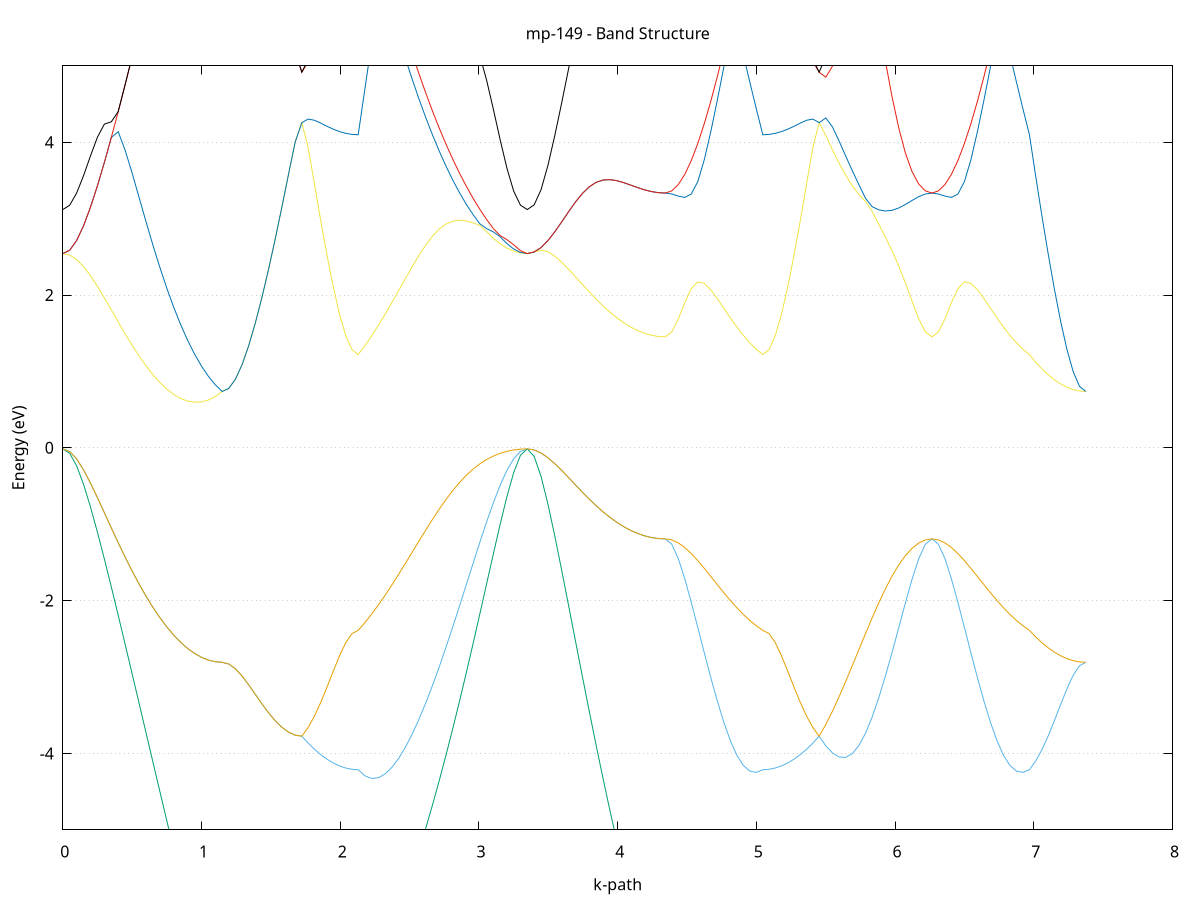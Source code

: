 set title 'mp-149 - Band Structure'
set xlabel 'k-path'
set ylabel 'Energy (eV)'
set grid y
set yrange [-5:5]
set terminal png size 800,600
set output 'mp-149_bands_gnuplot.png'
plot '-' using 1:2 with lines notitle, '-' using 1:2 with lines notitle, '-' using 1:2 with lines notitle, '-' using 1:2 with lines notitle, '-' using 1:2 with lines notitle, '-' using 1:2 with lines notitle, '-' using 1:2 with lines notitle, '-' using 1:2 with lines notitle, '-' using 1:2 with lines notitle, '-' using 1:2 with lines notitle, '-' using 1:2 with lines notitle, '-' using 1:2 with lines notitle
0.000000 -11.828198
0.049952 -11.819998
0.099903 -11.795698
0.149855 -11.755098
0.199807 -11.698298
0.249758 -11.625398
0.299710 -11.536398
0.349662 -11.431498
0.399613 -11.310698
0.449565 -11.174298
0.499517 -11.022298
0.549468 -10.854998
0.599420 -10.672598
0.649372 -10.475198
0.699323 -10.263298
0.749275 -10.036998
0.799227 -9.796698
0.849178 -9.542798
0.899130 -9.275698
0.949082 -8.995798
0.999033 -8.703698
1.048985 -8.399998
1.098937 -8.085098
1.148888 -7.759898
1.148888 -7.759898
1.196759 -7.757498
1.244629 -7.750398
1.292499 -7.738898
1.340370 -7.723798
1.388240 -7.705798
1.436110 -7.686098
1.483981 -7.665998
1.531851 -7.646698
1.579721 -7.629798
1.627592 -7.616598
1.675462 -7.608198
1.723333 -7.605298
1.723333 -7.605298
1.768465 -7.724298
1.813598 -7.829498
1.858730 -7.920898
1.903863 -7.998298
1.948995 -8.061798
1.994128 -8.111198
2.039261 -8.146498
2.084393 -8.167698
2.129526 -8.174698
2.129526 -8.174698
2.178269 -8.319198
2.227012 -8.487098
2.275755 -8.674898
2.324499 -8.877898
2.373242 -9.091398
2.421985 -9.310798
2.470728 -9.532098
2.519472 -9.751798
2.568215 -9.967198
2.616958 -10.175998
2.665701 -10.376398
2.714444 -10.566998
2.763188 -10.746598
2.811931 -10.914298
2.860674 -11.069198
2.909417 -11.210898
2.958160 -11.338698
3.006904 -11.452298
3.055647 -11.551298
3.104390 -11.635498
3.153133 -11.704698
3.201876 -11.758598
3.250620 -11.797198
3.299363 -11.820398
3.348106 -11.828198
3.348106 -11.828198
3.397854 -11.820098
3.447603 -11.795998
3.497351 -11.755698
3.547099 -11.699598
3.596848 -11.627698
3.646596 -11.540298
3.696344 -11.437598
3.746093 -11.320198
3.795841 -11.188498
3.845589 -11.043298
3.895338 -10.885698
3.945086 -10.716898
3.994834 -10.538998
4.044583 -10.354898
4.094331 -10.168898
4.144079 -9.987198
4.193827 -9.819398
4.243576 -9.679198
4.293324 -9.583798
4.343072 -9.549598
4.343072 -9.549598
4.389976 -9.542398
4.436879 -9.520898
4.483782 -9.485098
4.530685 -9.435098
4.577588 -9.370998
4.624491 -9.293098
4.671395 -9.201598
4.718298 -9.096898
4.765201 -8.979698
4.812104 -8.850898
4.859007 -8.712098
4.905911 -8.565898
4.952814 -8.417798
4.999717 -8.278998
5.046620 -8.174698
5.046620 -8.174698
5.091753 -8.167698
5.136885 -8.146498
5.182018 -8.111198
5.227150 -8.061798
5.272283 -7.998298
5.317416 -7.920898
5.362548 -7.829498
5.407681 -7.724298
5.452813 -7.605298
5.452813 -7.605298
5.500601 -7.794798
5.548388 -7.983698
5.596176 -8.168398
5.643963 -8.346198
5.691751 -8.515298
5.739538 -8.674198
5.787326 -8.821698
5.835113 -8.956898
5.882900 -9.079298
5.930688 -9.188198
5.978475 -9.283298
6.026263 -9.364198
6.074050 -9.430698
6.121838 -9.482698
6.169625 -9.519798
6.217413 -9.542198
6.265200 -9.549598
6.265200 -9.549598
6.312103 -9.542398
6.359006 -9.520898
6.405910 -9.485098
6.452813 -9.435098
6.499716 -9.370998
6.546619 -9.293098
6.593522 -9.201598
6.640425 -9.096898
6.687329 -8.979698
6.734232 -8.850898
6.781135 -8.712098
6.828038 -8.565898
6.874941 -8.417798
6.921844 -8.278998
6.968748 -8.174698
6.968748 -8.174698
7.013880 -8.063398
7.059013 -7.973698
7.104145 -7.904098
7.149278 -7.851898
7.194411 -7.814398
7.239543 -7.788598
7.284676 -7.771998
7.329808 -7.762798
7.374941 -7.759898
e
0.000000 -0.013698
0.049952 -0.072398
0.099903 -0.236498
0.149855 -0.479298
0.199807 -0.774898
0.249758 -1.104298
0.299710 -1.455198
0.349662 -1.819698
0.399613 -2.193098
0.449565 -2.572198
0.499517 -2.954798
0.549468 -3.339398
0.599420 -3.724898
0.649372 -4.110298
0.699323 -4.494598
0.749275 -4.876998
0.799227 -5.256598
0.849178 -5.632498
0.899130 -6.003798
0.949082 -6.369598
0.999033 -6.728898
1.048985 -7.080998
1.098937 -7.424898
1.148888 -7.759898
1.148888 -7.759898
1.196759 -7.757498
1.244629 -7.750398
1.292499 -7.738898
1.340370 -7.723798
1.388240 -7.705798
1.436110 -7.686098
1.483981 -7.665898
1.531851 -7.646698
1.579721 -7.629798
1.627592 -7.616598
1.675462 -7.608198
1.723333 -7.605298
1.723333 -7.605298
1.768465 -7.490598
1.813598 -7.398098
1.858730 -7.326198
1.903863 -7.272398
1.948995 -7.233698
1.994128 -7.207098
2.039261 -7.189998
2.084393 -7.180598
2.129526 -7.177498
2.129526 -7.177498
2.178269 -7.029998
2.227012 -6.865898
2.275755 -6.685598
2.324499 -6.488998
2.373242 -6.276298
2.421985 -6.047598
2.470728 -5.803198
2.519472 -5.543098
2.568215 -5.267698
2.616958 -4.977198
2.665701 -4.671798
2.714444 -4.352098
2.763188 -4.018498
2.811931 -3.671498
2.860674 -3.311998
2.909417 -2.941098
2.958160 -2.560198
3.006904 -2.171498
3.055647 -1.777998
3.104390 -1.384798
3.153133 -1.000098
3.201876 -0.638098
3.250620 -0.323598
3.299363 -0.097998
3.348106 -0.013698
3.348106 -0.013698
3.397854 -0.111498
3.447603 -0.372498
3.497351 -0.735998
3.547099 -1.155798
3.596848 -1.604498
3.646596 -2.066398
3.696344 -2.532098
3.746093 -2.995698
3.795841 -3.452698
3.845589 -3.899898
3.895338 -4.334498
3.945086 -4.753598
3.994834 -5.154298
4.044583 -5.532698
4.094331 -5.884198
4.144079 -6.201798
4.193827 -6.475598
4.243576 -6.691698
4.293324 -6.832798
4.343072 -6.882098
4.343072 -6.882098
4.389976 -6.878498
4.436879 -6.867898
4.483782 -6.850798
4.530685 -6.828398
4.577588 -6.802198
4.624491 -6.774698
4.671395 -6.749298
4.718298 -6.730598
4.765201 -6.724698
4.812104 -6.738898
4.859007 -6.780498
4.905911 -6.853898
4.952814 -6.956898
4.999717 -7.075398
5.046620 -7.177498
5.046620 -7.177498
5.091753 -7.180598
5.136885 -7.189998
5.182018 -7.207098
5.227150 -7.233698
5.272283 -7.272398
5.317416 -7.326198
5.362548 -7.398098
5.407681 -7.490598
5.452813 -7.605298
5.452813 -7.605298
5.500601 -7.419698
5.548388 -7.243798
5.596176 -7.084698
5.643963 -6.949598
5.691751 -6.844798
5.739538 -6.773098
5.787326 -6.733098
5.835113 -6.719698
5.882900 -6.726098
5.930688 -6.745198
5.978475 -6.771298
6.026263 -6.799498
6.074050 -6.826498
6.121838 -6.849698
6.169625 -6.867398
6.217413 -6.878398
6.265200 -6.882098
6.265200 -6.882098
6.312103 -6.878498
6.359006 -6.867898
6.405910 -6.850798
6.452813 -6.828398
6.499716 -6.802198
6.546619 -6.774698
6.593522 -6.749298
6.640425 -6.730598
6.687329 -6.724698
6.734232 -6.738898
6.781135 -6.780498
6.828038 -6.853898
6.874941 -6.956898
6.921844 -7.075398
6.968748 -7.177498
6.968748 -7.177498
7.013880 -7.299498
7.059013 -7.407198
7.104145 -7.500598
7.149278 -7.579798
7.194411 -7.644598
7.239543 -7.694998
7.284676 -7.730998
7.329808 -7.752698
7.374941 -7.759898
e
0.000000 -0.013698
0.049952 -0.048298
0.099903 -0.145298
0.149855 -0.288898
0.199807 -0.462398
0.249758 -0.652498
0.299710 -0.849798
0.349662 -1.047998
0.399613 -1.242798
0.449565 -1.431298
0.499517 -1.611298
0.549468 -1.781298
0.599420 -1.940298
0.649372 -2.087298
0.699323 -2.221798
0.749275 -2.343098
0.799227 -2.450998
0.849178 -2.544998
0.899130 -2.624898
0.949082 -2.690498
0.999033 -2.741698
1.048985 -2.778398
1.098937 -2.800398
1.148888 -2.807798
1.148888 -2.807798
1.196759 -2.829998
1.244629 -2.893098
1.292499 -2.987998
1.340370 -3.103298
1.388240 -3.228098
1.436110 -3.352798
1.483981 -3.469998
1.531851 -3.573498
1.579721 -3.658898
1.627592 -3.722298
1.675462 -3.761498
1.723333 -3.774698
1.723333 -3.774698
1.768465 -3.864198
1.813598 -3.944398
1.858730 -4.014798
1.903863 -4.075098
1.948995 -4.124798
1.994128 -4.163698
2.039261 -4.191598
2.084393 -4.208398
2.129526 -4.214098
2.129526 -4.214098
2.178269 -4.293798
2.227012 -4.327898
2.275755 -4.318198
2.324499 -4.268198
2.373242 -4.181898
2.421985 -4.063498
2.470728 -3.916698
2.519472 -3.744998
2.568215 -3.551298
2.616958 -3.338298
2.665701 -3.108498
2.714444 -2.863998
2.763188 -2.607298
2.811931 -2.340698
2.860674 -2.066898
2.909417 -1.788798
2.958160 -1.509998
3.006904 -1.234798
3.055647 -0.968498
3.104390 -0.717398
3.153133 -0.489598
3.201876 -0.294698
3.250620 -0.143498
3.299363 -0.046998
3.348106 -0.013698
3.348106 -0.013698
3.397854 -0.027598
3.447603 -0.067598
3.497351 -0.129398
3.547099 -0.207498
3.596848 -0.296098
3.646596 -0.390398
3.696344 -0.486398
3.746093 -0.581198
3.795841 -0.672598
3.845589 -0.758698
3.895338 -0.838598
3.945086 -0.911298
3.994834 -0.976298
4.044583 -1.033098
4.094331 -1.081498
4.144079 -1.121198
4.193827 -1.152198
4.243576 -1.174398
4.293324 -1.187698
4.343072 -1.192098
4.343072 -1.192098
4.389976 -1.260998
4.436879 -1.447998
4.483782 -1.713198
4.530685 -2.021798
4.577588 -2.350098
4.624491 -2.682198
4.671395 -3.006398
4.718298 -3.312798
4.765201 -3.591198
4.812104 -3.831298
4.859007 -4.022798
4.905911 -4.157498
4.952814 -4.231998
4.999717 -4.248498
5.046620 -4.214098
5.046620 -4.214098
5.091753 -4.208398
5.136885 -4.191598
5.182018 -4.163698
5.227150 -4.124798
5.272283 -4.075098
5.317416 -4.014798
5.362548 -3.944398
5.407681 -3.864198
5.452813 -3.774698
5.452813 -3.774698
5.500601 -3.901098
5.548388 -3.994698
5.596176 -4.047698
5.643963 -4.052498
5.691751 -4.002898
5.739538 -3.896198
5.787326 -3.734198
5.835113 -3.522798
5.882900 -3.270198
5.930688 -2.985398
5.978475 -2.677498
6.026263 -2.356198
6.074050 -2.033098
6.121838 -1.724598
6.169625 -1.455498
6.217413 -1.263398
6.265200 -1.192098
6.265200 -1.192098
6.312103 -1.260998
6.359006 -1.447998
6.405910 -1.713198
6.452813 -2.021798
6.499716 -2.350098
6.546619 -2.682198
6.593522 -3.006398
6.640425 -3.312798
6.687329 -3.591198
6.734232 -3.831298
6.781135 -4.022798
6.828038 -4.157498
6.874941 -4.231998
6.921844 -4.248498
6.968748 -4.214098
6.968748 -4.214098
7.013880 -4.099998
7.059013 -3.950098
7.104145 -3.770098
7.149278 -3.568398
7.194411 -3.356898
7.239543 -3.151898
7.284676 -2.974998
7.329808 -2.852198
7.374941 -2.807798
e
0.000000 -0.013698
0.049952 -0.048298
0.099903 -0.145298
0.149855 -0.288898
0.199807 -0.462398
0.249758 -0.652498
0.299710 -0.849798
0.349662 -1.047998
0.399613 -1.242798
0.449565 -1.431298
0.499517 -1.611298
0.549468 -1.781298
0.599420 -1.940298
0.649372 -2.087298
0.699323 -2.221798
0.749275 -2.343098
0.799227 -2.450998
0.849178 -2.544998
0.899130 -2.624898
0.949082 -2.690498
0.999033 -2.741698
1.048985 -2.778398
1.098937 -2.800398
1.148888 -2.807798
1.148888 -2.807798
1.196759 -2.829998
1.244629 -2.893098
1.292499 -2.987998
1.340370 -3.103298
1.388240 -3.228098
1.436110 -3.352798
1.483981 -3.469998
1.531851 -3.573498
1.579721 -3.658898
1.627592 -3.722298
1.675462 -3.761498
1.723333 -3.774698
1.723333 -3.774698
1.768465 -3.661998
1.813598 -3.513898
1.858730 -3.335898
1.903863 -3.136698
1.948995 -2.928098
1.994128 -2.726298
2.039261 -2.552698
2.084393 -2.432598
2.129526 -2.389298
2.129526 -2.389298
2.178269 -2.286998
2.227012 -2.175398
2.275755 -2.055098
2.324499 -1.927298
2.373242 -1.792898
2.421985 -1.653298
2.470728 -1.509998
2.519472 -1.364598
2.568215 -1.218898
2.616958 -1.074998
2.665701 -0.934898
2.714444 -0.800798
2.763188 -0.674498
2.811931 -0.557898
2.860674 -0.452298
2.909417 -0.358798
2.958160 -0.277798
3.006904 -0.209198
3.055647 -0.152598
3.104390 -0.107098
3.153133 -0.071798
3.201876 -0.045598
3.250620 -0.027598
3.299363 -0.017098
3.348106 -0.013698
3.348106 -0.013698
3.397854 -0.027598
3.447603 -0.067598
3.497351 -0.129398
3.547099 -0.207498
3.596848 -0.296098
3.646596 -0.390398
3.696344 -0.486398
3.746093 -0.581198
3.795841 -0.672598
3.845589 -0.758698
3.895338 -0.838598
3.945086 -0.911298
3.994834 -0.976298
4.044583 -1.033098
4.094331 -1.081498
4.144079 -1.121198
4.193827 -1.152198
4.243576 -1.174398
4.293324 -1.187698
4.343072 -1.192098
4.343072 -1.192098
4.389976 -1.205298
4.436879 -1.243898
4.483782 -1.304798
4.530685 -1.383898
4.577588 -1.476398
4.624491 -1.577698
4.671395 -1.683598
4.718298 -1.790798
4.765201 -1.896198
4.812104 -1.997498
4.859007 -2.092898
4.905911 -2.180798
4.952814 -2.260098
4.999717 -2.329898
5.046620 -2.389298
5.046620 -2.389298
5.091753 -2.432598
5.136885 -2.552698
5.182018 -2.726298
5.227150 -2.928098
5.272283 -3.136698
5.317416 -3.335898
5.362548 -3.513898
5.407681 -3.661998
5.452813 -3.774698
5.452813 -3.774698
5.500601 -3.621898
5.548388 -3.448598
5.596176 -3.259498
5.643963 -3.059098
5.691751 -2.851298
5.739538 -2.640098
5.787326 -2.429598
5.835113 -2.223898
5.882900 -2.027398
5.930688 -1.844098
5.978475 -1.678198
6.026263 -1.533198
6.074050 -1.411798
6.121838 -1.316198
6.169625 -1.247298
6.217413 -1.205898
6.265200 -1.192098
6.265200 -1.192098
6.312103 -1.205298
6.359006 -1.243898
6.405910 -1.304798
6.452813 -1.383898
6.499716 -1.476398
6.546619 -1.577698
6.593522 -1.683598
6.640425 -1.790798
6.687329 -1.896198
6.734232 -1.997498
6.781135 -2.092898
6.828038 -2.180798
6.874941 -2.260098
6.921844 -2.329898
6.968748 -2.389298
6.968748 -2.389298
7.013880 -2.474998
7.059013 -2.551598
7.104145 -2.618698
7.149278 -2.675898
7.194411 -2.723098
7.239543 -2.759998
7.284676 -2.786498
7.329808 -2.802398
7.374941 -2.807798
e
0.000000 2.542602
0.049952 2.522402
0.099903 2.463602
0.149855 2.371302
0.199807 2.252102
0.249758 2.113702
0.299710 1.962902
0.349662 1.805902
0.399613 1.647802
0.449565 1.492602
0.499517 1.343602
0.549468 1.203502
0.599420 1.074502
0.649372 0.958202
0.699323 0.856202
0.749275 0.769602
0.799227 0.699502
0.849178 0.646802
0.899130 0.612302
0.949082 0.596802
0.999033 0.601002
1.048985 0.625402
1.098937 0.670702
1.148888 0.737602
1.148888 0.737602
1.196759 0.778702
1.244629 0.898702
1.292499 1.088702
1.340370 1.337702
1.388240 1.635102
1.436110 1.972102
1.483981 2.341502
1.531851 2.737502
1.579721 3.154302
1.627592 3.584002
1.675462 4.003202
1.723333 4.256302
1.723333 4.256302
1.768465 3.935602
1.813598 3.460502
1.858730 2.982202
1.903863 2.528802
1.948995 2.114902
1.994128 1.755902
2.039261 1.471402
2.084393 1.285402
2.129526 1.220202
2.129526 1.220202
2.178269 1.338202
2.227012 1.466902
2.275755 1.605202
2.324499 1.751702
2.373242 1.904402
2.421985 2.061002
2.470728 2.218602
2.519472 2.373502
2.568215 2.520902
2.616958 2.655702
2.665701 2.772002
2.714444 2.864502
2.763188 2.929802
2.811931 2.967102
2.860674 2.978802
2.909417 2.969502
2.958160 2.944902
3.006904 2.910102
3.055647 2.829202
3.104390 2.741702
3.153133 2.670102
3.201876 2.614302
3.250620 2.574502
3.299363 2.550602
3.348106 2.542602
3.348106 2.542602
3.397854 2.562902
3.447603 2.587302
3.497351 2.566002
3.547099 2.508502
3.596848 2.428802
3.646596 2.336702
3.696344 2.238302
3.746093 2.138202
3.795841 2.039702
3.845589 1.945102
3.895338 1.856302
3.945086 1.774602
3.994834 1.701002
4.044583 1.636102
4.094331 1.580602
4.144079 1.534702
4.193827 1.498802
4.243576 1.473102
4.293324 1.457602
4.343072 1.452402
4.343072 1.452402
4.389976 1.516602
4.436879 1.684702
4.483782 1.898502
4.530685 2.084102
4.577588 2.172402
4.624491 2.153802
4.671395 2.068802
4.718298 1.953402
4.765201 1.827502
4.812104 1.701702
4.859007 1.582002
4.905911 1.472102
4.952814 1.374302
4.999717 1.290002
5.046620 1.220202
5.046620 1.220202
5.091753 1.285402
5.136885 1.471402
5.182018 1.755902
5.227150 2.114902
5.272283 2.528802
5.317416 2.982202
5.362548 3.460502
5.407681 3.935602
5.452813 4.256302
5.452813 4.256302
5.500601 4.087002
5.548388 3.902602
5.596176 3.727502
5.643963 3.569102
5.691751 3.430902
5.739538 3.315002
5.787326 3.223002
5.835113 3.094002
5.882900 2.925902
5.930688 2.756402
5.978475 2.578002
6.026263 2.381902
6.074050 2.161702
6.121838 1.923302
6.169625 1.693502
6.217413 1.519002
6.265200 1.452402
6.265200 1.452402
6.312103 1.516602
6.359006 1.684702
6.405910 1.898502
6.452813 2.084102
6.499716 2.172402
6.546619 2.153802
6.593522 2.068802
6.640425 1.953402
6.687329 1.827502
6.734232 1.701702
6.781135 1.582002
6.828038 1.472102
6.874941 1.374302
6.921844 1.290002
6.968748 1.220202
6.968748 1.220202
7.013880 1.121302
7.059013 1.032902
7.104145 0.955502
7.149278 0.889402
7.194411 0.835002
7.239543 0.792502
7.284676 0.762002
7.329808 0.743702
7.374941 0.737602
e
0.000000 2.542602
0.049952 2.587302
0.099903 2.714302
0.149855 2.907902
0.199807 3.151102
0.249758 3.430302
0.299710 3.736102
0.349662 4.061602
0.399613 4.137702
0.449565 3.895302
0.499517 3.597902
0.549468 3.281002
0.599420 2.963802
0.649372 2.656602
0.699323 2.365302
0.749275 2.093402
0.799227 1.843002
0.849178 1.615202
0.899130 1.410602
0.949082 1.229602
0.999033 1.072002
1.048985 0.937802
1.098937 0.826402
1.148888 0.737602
1.148888 0.737602
1.196759 0.778702
1.244629 0.898702
1.292499 1.088702
1.340370 1.337702
1.388240 1.635102
1.436110 1.972102
1.483981 2.341502
1.531851 2.737502
1.579721 3.154302
1.627592 3.584002
1.675462 4.003202
1.723333 4.256302
1.723333 4.256302
1.768465 4.303302
1.813598 4.288402
1.858730 4.251302
1.903863 4.210002
1.948995 4.172002
1.994128 4.140502
2.039261 4.117202
2.084393 4.102902
2.129526 4.098102
2.129526 4.098102
2.178269 4.701002
2.227012 5.309202
2.275755 5.881102
2.324499 5.992902
2.373242 5.679602
2.421985 5.379602
2.470728 5.093602
2.519472 4.821802
2.568215 4.564502
2.616958 4.322002
2.665701 4.094502
2.714444 3.882102
2.763188 3.685002
2.811931 3.503402
2.860674 3.337202
2.909417 3.186602
2.958160 3.051702
3.006904 2.932602
3.055647 2.869602
3.104390 2.825702
3.153133 2.762802
3.201876 2.673002
3.250620 2.603102
3.299363 2.558202
3.348106 2.542602
3.348106 2.542602
3.397854 2.562902
3.447603 2.621702
3.497351 2.713002
3.547099 2.828402
3.596848 2.958102
3.646596 3.091802
3.696344 3.219102
3.746093 3.330202
3.795841 3.417302
3.845589 3.475902
3.895338 3.505802
3.945086 3.510802
3.994834 3.496802
4.044583 3.470802
4.094331 3.438902
4.144079 3.406402
4.193827 3.377302
4.243576 3.354502
4.293324 3.340202
4.343072 3.335202
4.343072 3.335202
4.389976 3.323302
4.436879 3.295302
4.483782 3.278102
4.530685 3.322102
4.577588 3.484302
4.624491 3.770002
4.671395 4.137202
4.718298 4.549102
4.765201 4.981402
4.812104 5.392502
4.859007 5.467102
4.905911 5.146902
4.952814 4.789002
4.999717 4.436902
5.046620 4.098102
5.046620 4.098102
5.091753 4.102902
5.136885 4.117202
5.182018 4.140502
5.227150 4.172002
5.272283 4.210002
5.317416 4.251302
5.362548 4.288402
5.407681 4.303302
5.452813 4.256302
5.452813 4.256302
5.500601 4.318602
5.548388 4.201802
5.596176 4.016302
5.643963 3.820502
5.691751 3.628202
5.739538 3.443102
5.787326 3.265402
5.835113 3.156102
5.882900 3.115202
5.930688 3.100102
5.978475 3.109302
6.026263 3.139602
6.074050 3.185202
6.121838 3.237802
6.169625 3.287102
6.217413 3.322402
6.265200 3.335202
6.265200 3.335202
6.312103 3.323302
6.359006 3.295302
6.405910 3.278102
6.452813 3.322102
6.499716 3.484302
6.546619 3.770002
6.593522 4.137202
6.640425 4.549102
6.687329 4.981402
6.734232 5.392502
6.781135 5.467102
6.828038 5.146902
6.874941 4.789002
6.921844 4.436902
6.968748 4.098102
6.968748 4.098102
7.013880 3.554902
7.059013 3.032002
7.104145 2.535102
7.149278 2.071002
7.194411 1.649402
7.239543 1.284002
7.284676 0.994102
7.329808 0.804202
7.374941 0.737602
e
0.000000 2.542602
0.049952 2.587302
0.099903 2.714302
0.149855 2.907902
0.199807 3.151102
0.249758 3.430302
0.299710 3.736102
0.349662 4.061602
0.399613 4.402402
0.449565 4.755102
0.499517 5.117402
0.549468 5.487702
0.599420 5.864602
0.649372 6.247202
0.699323 6.634802
0.749275 7.026902
0.799227 7.423002
0.849178 7.822602
0.899130 8.224802
0.949082 8.627902
0.999033 9.028202
1.048985 9.415602
1.098937 9.756102
1.148888 9.921802
1.148888 9.921802
1.196759 9.854802
1.244629 9.631002
1.292499 9.252502
1.340370 8.781102
1.388240 8.267702
1.436110 7.737802
1.483981 7.203902
1.531851 6.673602
1.579721 6.152602
1.627592 5.648902
1.675462 5.185302
1.723333 4.917502
1.723333 4.917502
1.768465 5.055002
1.813598 5.325902
1.858730 5.612502
1.903863 5.920702
1.948995 6.241402
1.994128 6.568202
2.039261 6.893402
2.084393 7.196602
2.129526 7.366302
2.129526 7.366302
2.178269 7.006902
2.227012 6.657402
2.275755 6.319102
2.324499 6.166002
2.373242 5.991102
2.421985 5.716502
2.470728 5.434002
2.519472 5.158702
2.568215 4.894802
2.616958 4.643802
2.665701 4.406202
2.714444 4.182502
2.763188 3.972402
2.811931 3.776002
2.860674 3.593002
2.909417 3.423002
2.958160 3.265802
3.006904 3.121002
3.055647 2.988602
3.104390 2.868802
3.153133 2.778802
3.201876 2.725302
3.250620 2.657902
3.299363 2.581202
3.348106 2.542602
3.348106 2.542602
3.397854 2.565302
3.447603 2.621702
3.497351 2.713002
3.547099 2.828402
3.596848 2.958102
3.646596 3.091802
3.696344 3.219102
3.746093 3.330202
3.795841 3.417302
3.845589 3.475902
3.895338 3.505802
3.945086 3.510802
3.994834 3.496802
4.044583 3.470802
4.094331 3.438902
4.144079 3.406402
4.193827 3.377302
4.243576 3.354502
4.293324 3.340202
4.343072 3.335202
4.343072 3.335202
4.389976 3.363002
4.436879 3.445302
4.483782 3.578902
4.530685 3.759602
4.577588 3.982502
4.624491 4.242702
4.671395 4.535602
4.718298 4.857202
4.765201 5.203602
4.812104 5.570902
4.859007 5.954602
4.905911 6.347802
4.952814 6.737802
4.999717 7.096502
5.046620 7.366302
5.046620 7.366302
5.091753 7.196602
5.136885 6.893402
5.182018 6.568202
5.227150 6.241402
5.272283 5.920702
5.317416 5.612502
5.362548 5.325902
5.407681 5.055002
5.452813 4.917502
5.452813 4.917502
5.500601 4.852002
5.548388 4.996002
5.596176 5.238602
5.643963 5.520602
5.691751 5.827302
5.739538 6.153602
5.787326 6.488702
5.835113 6.106302
5.882900 5.565802
5.930688 5.057002
5.978475 4.593102
6.026263 4.189402
6.074050 3.861502
6.121838 3.617902
6.169625 3.455602
6.217413 3.364502
6.265200 3.335202
6.265200 3.335202
6.312103 3.363002
6.359006 3.445302
6.405910 3.578902
6.452813 3.759602
6.499716 3.982502
6.546619 4.242702
6.593522 4.535602
6.640425 4.857202
6.687329 5.203602
6.734232 5.570902
6.781135 5.954602
6.828038 6.347802
6.874941 6.737802
6.921844 7.096502
6.968748 7.366302
6.968748 7.366302
7.013880 7.706502
7.059013 8.051602
7.104145 8.398702
7.149278 8.743302
7.194411 9.078202
7.239543 9.390802
7.284676 9.659902
7.329808 9.850902
7.374941 9.921802
e
0.000000 3.119102
0.049952 3.176602
0.099903 3.335602
0.149855 3.563502
0.199807 3.822102
0.249758 4.066702
0.299710 4.237702
0.349662 4.267902
0.399613 4.402402
0.449565 4.755102
0.499517 5.117402
0.549468 5.487702
0.599420 5.864602
0.649372 6.247202
0.699323 6.634802
0.749275 7.026902
0.799227 7.423002
0.849178 7.822602
0.899130 8.224802
0.949082 8.627902
0.999033 9.028202
1.048985 9.415602
1.098937 9.756102
1.148888 9.921802
1.148888 9.921802
1.196759 9.854802
1.244629 9.631002
1.292499 9.252502
1.340370 8.781102
1.388240 8.267702
1.436110 7.737802
1.483981 7.203902
1.531851 6.673602
1.579721 6.152602
1.627592 5.648902
1.675462 5.185302
1.723333 4.917502
1.723333 4.917502
1.768465 5.080702
1.813598 5.382402
1.858730 5.752202
1.903863 6.141902
1.948995 6.544902
1.994128 6.957602
2.039261 7.375802
2.084393 7.787402
2.129526 7.902102
2.129526 7.902102
2.178269 7.530802
2.227012 7.185802
2.275755 6.905502
2.324499 6.937302
2.373242 6.712402
2.421985 6.482202
2.470728 6.271702
2.519472 6.084102
2.568215 5.922502
2.616958 5.790502
2.665701 5.690702
2.714444 5.623602
2.763188 5.585802
2.811931 5.566602
2.860674 5.545702
2.909417 5.491002
2.958160 5.362902
3.006904 5.133802
3.055647 4.810502
3.104390 4.429202
3.153133 4.031902
3.201876 3.660002
3.250620 3.360002
3.299363 3.176702
3.348106 3.119102
3.348106 3.119102
3.397854 3.180102
3.447603 3.377702
3.497351 3.697102
3.547099 4.089402
3.596848 4.518302
3.646596 4.963602
3.696344 5.414402
3.746093 5.864102
3.795841 6.307102
3.845589 6.736802
3.895338 7.139702
3.945086 7.486102
3.994834 7.722602
4.044583 7.819502
4.094331 7.823402
4.144079 7.790902
4.193827 7.751202
4.243576 7.717502
4.293324 7.695502
4.343072 7.687902
4.343072 7.687902
4.389976 7.719402
4.436879 7.805802
4.483782 7.920002
4.530685 7.998502
4.577588 7.912902
4.624491 7.619002
4.671395 7.233702
4.718298 6.826702
4.765201 6.425502
4.812104 6.070002
4.859007 6.074102
4.905911 6.494902
4.952814 6.974002
4.999717 7.465102
5.046620 7.902102
5.046620 7.902102
5.091753 7.787402
5.136885 7.375802
5.182018 6.957602
5.227150 6.544902
5.272283 6.141902
5.317416 5.752202
5.362548 5.382402
5.407681 5.080702
5.452813 4.917502
5.452813 4.917502
5.500601 5.120502
5.548388 5.369802
5.596176 5.641002
5.643963 5.926602
5.691751 6.223002
5.739538 6.527102
5.787326 6.687202
5.835113 6.866202
5.882900 7.242802
5.930688 7.636002
5.978475 7.925702
6.026263 8.040102
6.074050 8.028602
6.121838 7.929302
6.169625 7.810002
6.217413 7.720602
6.265200 7.687902
6.265200 7.687902
6.312103 7.719402
6.359006 7.805802
6.405910 7.920002
6.452813 7.998502
6.499716 7.912902
6.546619 7.619002
6.593522 7.233702
6.640425 6.826702
6.687329 6.425502
6.734232 6.070002
6.781135 6.074102
6.828038 6.494902
6.874941 6.974002
6.921844 7.465102
6.968748 7.902102
6.968748 7.902102
7.013880 8.261602
7.059013 8.612402
7.104145 8.880402
7.149278 9.139002
7.194411 9.380702
7.239543 9.594902
7.284676 9.767602
7.329808 9.881602
7.374941 9.921802
e
0.000000 7.694702
0.049952 7.628002
0.099903 7.444402
0.149855 7.183202
0.199807 6.891202
0.249758 6.620302
0.299710 6.436102
0.349662 6.410202
0.399613 6.565302
0.449565 6.855402
0.499517 7.224502
0.549468 7.637502
0.599420 8.075302
0.649372 8.526702
0.699323 8.984802
0.749275 9.444902
0.799227 9.903002
0.849178 10.291702
0.899130 10.604602
0.949082 10.934802
0.999033 11.282502
1.048985 11.409502
1.098937 11.061502
1.148888 10.892902
1.148888 10.892902
1.196759 10.795602
1.244629 10.630702
1.292499 10.524802
1.340370 10.473802
1.388240 10.450202
1.436110 10.439702
1.483981 10.435502
1.531851 10.434602
1.579721 10.435202
1.627592 10.436202
1.675462 10.437102
1.723333 10.437402
1.723333 10.437402
1.768465 10.190602
1.813598 9.919202
1.858730 9.629502
1.903863 9.325902
1.948995 9.011902
1.994128 8.691402
2.039261 8.371102
2.084393 8.070802
2.129526 8.068402
2.129526 8.068402
2.178269 7.778302
2.227012 7.495002
2.275755 7.221302
2.324499 6.959602
2.373242 7.074502
2.421985 6.855302
2.470728 6.659902
2.519472 6.490102
2.568215 6.347902
2.616958 6.235002
2.665701 6.153402
2.714444 6.104802
2.763188 6.090602
2.811931 6.111902
2.860674 6.168902
2.909417 6.261202
2.958160 6.387102
3.006904 6.543902
3.055647 6.726702
3.104390 6.928702
3.153133 7.139902
3.201876 7.345302
3.250620 7.524002
3.299363 7.649202
3.348106 7.694702
3.348106 7.694702
3.397854 7.665902
3.447603 7.586402
3.497351 7.472702
3.547099 7.345002
3.596848 7.221802
3.646596 7.119802
3.696344 7.053202
3.746093 7.034302
3.795841 7.072302
3.845589 7.172802
3.895338 7.336502
3.945086 7.559902
3.994834 7.837102
4.044583 8.161002
4.094331 8.524802
4.144079 8.922102
4.193827 9.346402
4.243576 9.788202
4.293324 10.221502
4.343072 10.480702
4.343072 10.480702
4.389976 10.232202
4.436879 9.809102
4.483782 9.382002
4.530685 9.016202
4.577588 8.815702
4.624491 8.792602
4.671395 8.806302
4.718298 8.785102
4.765201 8.721802
4.812104 8.627402
4.859007 8.513802
4.905911 8.389802
4.952814 8.261202
4.999717 8.134202
5.046620 8.068402
5.046620 8.068402
5.091753 8.070802
5.136885 8.371102
5.182018 8.691402
5.227150 9.011902
5.272283 9.325902
5.317416 9.629502
5.362548 9.919202
5.407681 10.190602
5.452813 10.437402
5.452813 10.437402
5.500601 10.039002
5.548388 9.553102
5.596176 9.009702
5.643963 8.434802
5.691751 7.846802
5.739538 7.258402
5.787326 6.835402
5.835113 7.142602
5.882900 7.439802
5.930688 7.710802
5.978475 8.044102
6.026263 8.466202
6.074050 8.900802
6.121838 9.345702
6.169625 9.795002
6.217413 10.225902
6.265200 10.480702
6.265200 10.480702
6.312103 10.232202
6.359006 9.809102
6.405910 9.382002
6.452813 9.016202
6.499716 8.815702
6.546619 8.792602
6.593522 8.806302
6.640425 8.785102
6.687329 8.721802
6.734232 8.627402
6.781135 8.513802
6.828038 8.389802
6.874941 8.261202
6.921844 8.134202
6.968748 8.068402
6.968748 8.068402
7.013880 8.340402
7.059013 8.632702
7.104145 9.013002
7.149278 9.399202
7.194411 9.786202
7.239543 10.163902
7.284676 10.511702
7.329808 10.783002
7.374941 10.892902
e
0.000000 7.694702
0.049952 7.703702
0.099903 7.730802
0.149855 7.775902
0.199807 7.839002
0.249758 7.920202
0.299710 8.019402
0.349662 8.136602
0.399613 8.271702
0.449565 8.424802
0.499517 8.595902
0.549468 8.784802
0.599420 8.991602
0.649372 9.216202
0.699323 9.458502
0.749275 9.718602
0.799227 9.996402
0.849178 10.355902
0.899130 10.801002
0.949082 11.235302
0.999033 11.655802
1.048985 11.409502
1.098937 11.061502
1.148888 10.892902
1.148888 10.892902
1.196759 10.795602
1.244629 10.630702
1.292499 10.524802
1.340370 10.473802
1.388240 10.450202
1.436110 10.439702
1.483981 10.435502
1.531851 10.434602
1.579721 10.435202
1.627592 10.436202
1.675462 10.437102
1.723333 10.437402
1.723333 10.437402
1.768465 10.627502
1.813598 10.690702
1.858730 10.579702
1.903863 10.319902
1.948995 9.971202
1.994128 9.576502
2.039261 9.161302
2.084393 8.748102
2.129526 8.466102
2.129526 8.466102
2.178269 8.154302
2.227012 7.857302
2.275755 7.577202
2.324499 7.315702
2.373242 7.449002
2.421985 8.073702
2.470728 8.707902
2.519472 9.316602
2.568215 9.860402
2.616958 10.283302
2.665701 10.529202
2.714444 10.395102
2.763188 9.769902
2.811931 9.181302
2.860674 8.647202
2.909417 8.193302
2.958160 7.851602
3.006904 7.642002
3.055647 7.551502
3.104390 7.541202
3.153133 7.572102
3.201876 7.616502
3.250620 7.657302
3.299363 7.685002
3.348106 7.694702
3.348106 7.694702
3.397854 7.665902
3.447603 7.586402
3.497351 7.472702
3.547099 7.345002
3.596848 7.221802
3.646596 7.119802
3.696344 7.053202
3.746093 7.034302
3.795841 7.072302
3.845589 7.172802
3.895338 7.336502
3.945086 7.559902
3.994834 7.837102
4.044583 8.161002
4.094331 8.524802
4.144079 8.922102
4.193827 9.346402
4.243576 9.788202
4.293324 10.221502
4.343072 10.480902
4.343072 10.480702
4.389976 10.398002
4.436879 10.217802
4.483782 10.009402
4.530685 9.797002
4.577588 9.589202
4.624491 9.389702
4.671395 9.200502
4.718298 9.023002
4.765201 8.858502
4.812104 8.708602
4.859007 8.575802
4.905911 8.465102
4.952814 8.387402
4.999717 8.369202
5.046620 8.466102
5.046620 8.466102
5.091753 8.748102
5.136885 9.161302
5.182018 9.576502
5.227150 9.971202
5.272283 10.319902
5.317416 10.579702
5.362548 10.690702
5.407681 10.627502
5.452813 10.437402
5.452813 10.437402
5.500601 10.728502
5.548388 10.914802
5.596176 11.014502
5.643963 11.046102
5.691751 11.020802
5.739538 10.941602
5.787326 10.805702
5.835113 10.610902
5.882900 10.367802
5.930688 10.109502
5.978475 9.891202
6.026263 9.780602
6.074050 9.820002
6.121838 9.981002
6.169625 10.195702
6.217413 10.392902
6.265200 10.481502
6.265200 10.481502
6.312103 10.398002
6.359006 10.217802
6.405910 10.009402
6.452813 9.797002
6.499716 9.589202
6.546619 9.389702
6.593522 9.200502
6.640425 9.023002
6.687329 8.858502
6.734232 8.708602
6.781135 8.575802
6.828038 8.465102
6.874941 8.387402
6.921844 8.369202
6.968748 8.466102
6.968748 8.466102
7.013880 8.766302
7.059013 9.075502
7.104145 9.391002
7.149278 9.709402
7.194411 10.025002
7.239543 10.328802
7.284676 10.602702
7.329808 10.810702
7.374941 10.892902
e
0.000000 7.863402
0.049952 7.899802
0.099903 8.007002
0.149855 8.179902
0.199807 8.411302
0.249758 8.693402
0.299710 9.018502
0.349662 9.379602
0.399613 9.770402
0.449565 10.185002
0.499517 10.617702
0.549468 11.062402
0.599420 11.512102
0.649372 11.957902
0.699323 12.388202
0.749275 12.786602
0.799227 13.132602
0.849178 12.952202
0.899130 12.600902
0.949082 12.210402
0.999033 11.805902
1.048985 11.647402
1.098937 12.029302
1.148888 12.428402
1.148888 12.428302
1.196759 12.494702
1.244629 12.564802
1.292499 12.603902
1.340370 12.636902
1.388240 12.671002
1.436110 12.706802
1.483981 12.743302
1.531851 12.778502
1.579721 12.809802
1.627592 12.834702
1.675462 12.850702
1.723333 12.856202
1.723333 12.856202
1.768465 12.646102
1.813598 12.547002
1.858730 12.611902
1.903863 12.820802
1.948995 13.118502
1.994128 13.465402
2.039261 13.838402
2.084393 14.216502
2.129526 14.489502
2.129526 14.487602
2.178269 14.608402
2.227012 14.456802
2.275755 14.155002
2.324499 13.829402
2.373242 13.506002
2.421985 13.191802
2.470728 12.887702
2.519472 12.586002
2.568215 12.233902
2.616958 11.688502
2.665701 11.042502
2.714444 10.589902
2.763188 10.509402
2.811931 10.337602
2.860674 10.106802
2.909417 9.836502
2.958160 9.541002
3.006904 9.233702
3.055647 8.928502
3.104390 8.639602
3.153133 8.380402
3.201876 8.163602
3.250620 8.000002
3.299363 7.898102
3.348106 7.863402
3.348106 7.863402
3.397854 7.899502
3.447603 8.005402
3.497351 8.174202
3.547099 8.393102
3.596848 8.639102
3.646596 8.871002
3.696344 9.025802
3.746093 9.061702
3.795841 9.006602
3.845589 8.915502
3.895338 8.833902
3.945086 8.808402
3.994834 8.901102
4.044583 9.146002
4.094331 9.497902
4.144079 9.898502
4.193827 10.311702
4.243576 10.706502
4.293324 11.029302
4.343072 11.177602
4.343072 11.167402
4.389976 11.167102
4.436879 11.096602
4.483782 11.014802
4.530685 10.955702
4.577588 10.953502
4.624491 11.041902
4.671395 11.244202
4.718298 11.561302
4.765201 11.975502
4.812104 12.464702
4.859007 13.009702
4.905911 13.593502
4.952814 14.180002
4.999717 14.520702
5.046620 14.489002
5.046620 14.488202
5.091753 14.218002
5.136885 13.838902
5.182018 13.465402
5.227150 13.118502
5.272283 12.820702
5.317416 12.611902
5.362548 12.547002
5.407681 12.646102
5.452813 12.856202
5.452813 12.856202
5.500601 12.541302
5.548388 12.307102
5.596176 12.129302
5.643963 11.987002
5.691751 11.866702
5.739538 11.760902
5.787326 11.665702
5.835113 11.579402
5.882900 11.501302
5.930688 11.431302
5.978475 11.369802
6.026263 11.316902
6.074050 11.273102
6.121838 11.238702
6.169625 11.214402
6.217413 11.202402
6.265200 11.177402
6.265200 11.169202
6.312103 11.167502
6.359006 11.096602
6.405910 11.014802
6.452813 10.955702
6.499716 10.953502
6.546619 11.041902
6.593522 11.244202
6.640425 11.561302
6.687329 11.975502
6.734232 12.464702
6.781135 13.009702
6.828038 13.593002
6.874941 14.182102
6.921844 14.517602
6.968748 14.488302
6.968748 14.490202
7.013880 14.273302
7.059013 14.045702
7.104145 13.783502
7.149278 13.548202
7.194411 13.272702
7.239543 12.985402
7.284676 12.710002
7.329808 12.506102
7.374941 12.429602
e
0.000000 11.167502
0.049952 11.183002
0.099903 11.224602
0.149855 11.295302
0.199807 11.395902
0.249758 11.521102
0.299710 11.675002
0.349662 11.854902
0.399613 12.059302
0.449565 12.285102
0.499517 12.527602
0.549468 12.778502
0.599420 13.023002
0.649372 13.234402
0.699323 13.369002
0.749275 13.374402
0.799227 13.226102
0.849178 12.991602
0.899130 12.602402
0.949082 12.210402
0.999033 11.805902
1.048985 12.058702
1.098937 12.438702
1.148888 12.432302
1.148888 12.478002
1.196759 12.497902
1.244629 12.565502
1.292499 12.603902
1.340370 12.637002
1.388240 12.671102
1.436110 12.706802
1.483981 12.743402
1.531851 12.778502
1.579721 12.809802
1.627592 12.834702
1.675462 12.850702
1.723333 12.856202
1.723333 12.856202
1.768465 13.112102
1.813598 13.389902
1.858730 13.682002
1.903863 13.982902
1.948995 14.287402
1.994128 14.592602
2.039261 14.945702
2.084393 14.970002
2.129526 14.758702
2.129526 14.756902
2.178269 15.059302
2.227012 15.084602
2.275755 14.726902
2.324499 14.397402
2.373242 14.089902
2.421985 13.809302
2.470728 13.567802
2.519472 13.267102
2.568215 12.616502
2.616958 12.220202
2.665701 11.961302
2.714444 11.746802
2.763188 11.560502
2.811931 11.400002
2.860674 11.265102
2.909417 11.156702
2.958160 11.076102
3.006904 11.024002
3.055647 11.000802
3.104390 11.004902
3.153133 11.031902
3.201876 11.081502
3.250620 11.123102
3.299363 11.156002
3.348106 11.167502
3.348106 11.167502
3.397854 11.133602
3.447603 11.038102
3.497351 10.901202
3.547099 10.748702
3.596848 10.614002
3.646596 10.544902
3.696344 10.607102
3.746093 10.843202
3.795841 11.224902
3.845589 11.697502
3.895338 12.218902
3.945086 12.755102
3.994834 13.262602
4.044583 13.674102
4.094331 13.609502
4.144079 13.056702
4.193827 12.506202
4.243576 11.972202
4.293324 11.483102
4.343072 11.205202
4.343072 11.205202
4.389976 11.297102
4.436879 11.504002
4.483782 11.755702
4.530685 12.028402
4.577588 12.312202
4.624491 12.602002
4.671395 12.894702
4.718298 13.185402
4.765201 13.479902
4.812104 13.765002
4.859007 14.024002
4.905911 14.305402
4.952814 14.515002
4.999717 14.712202
5.046620 14.752902
5.046620 14.755302
5.091753 14.979702
5.136885 14.889802
5.182018 14.591102
5.227150 14.288302
5.272283 13.982802
5.317416 13.682002
5.362548 13.389902
5.407681 13.112102
5.452813 12.856202
5.452813 12.856202
5.500601 13.263702
5.548388 13.742802
5.596176 14.186602
5.643963 14.124202
5.691751 13.675702
5.739538 13.200902
5.787326 12.769702
5.835113 12.409802
5.882900 12.131002
5.930688 11.924202
5.978475 11.769902
6.026263 11.649102
6.074050 11.547002
6.121838 11.451002
6.169625 11.352602
6.217413 11.262902
6.265200 11.205202
6.265200 11.205202
6.312103 11.300002
6.359006 11.503502
6.405910 11.755802
6.452813 12.028402
6.499716 12.312302
6.546619 12.602002
6.593522 12.894002
6.640425 13.190502
6.687329 13.473302
6.734232 13.756602
6.781135 14.045002
6.828038 14.286202
6.874941 14.515602
6.921844 14.836602
6.968748 14.760202
6.968748 14.754102
7.013880 14.469502
7.059013 14.299702
7.104145 13.881402
7.149278 13.625102
7.194411 13.310502
7.239543 13.081202
7.284676 12.735302
7.329808 12.534702
7.374941 12.432102
e
